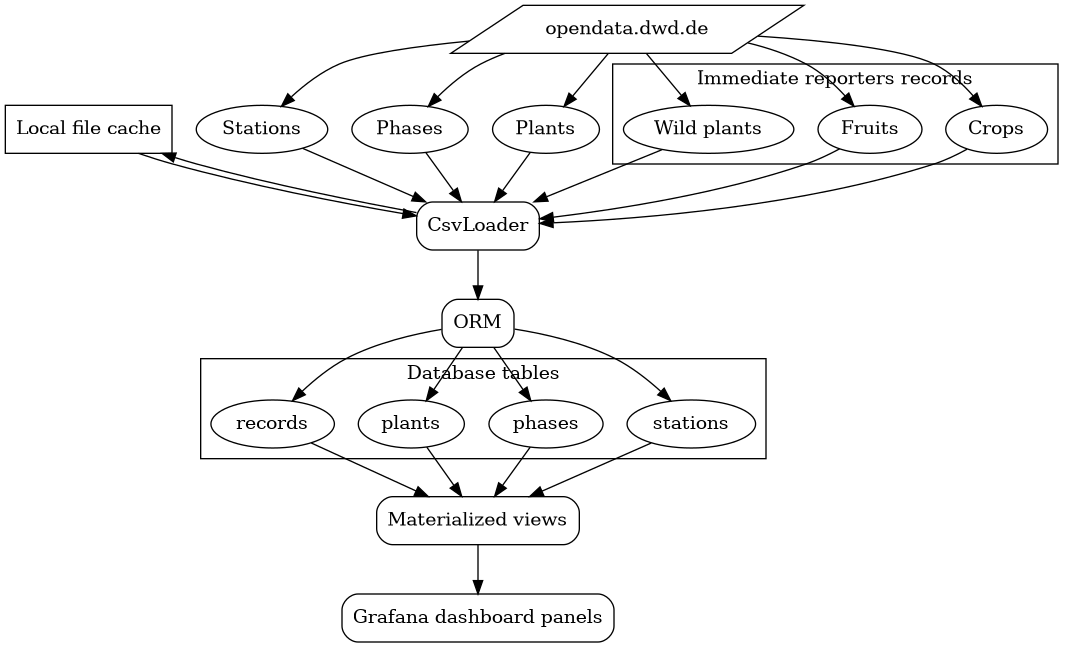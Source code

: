 @startuml diagram
skinparam componentStyle uml1

digraph dfd {
    ' stream [label="Stream"]

    dwd_cache [label="Local file cache" shape=box]

    dwd_cache -> dwd_loader
    dwd_loader -> dwd_cache

    ' subgraph cluster_streams {
    '     label = "Streams"

        ' subgraph cluster_generic_stream {
        '     label = "Generic stream"

        '     generic_stream_inputs [label="Inputs"]
        '     abstract_loader [label="Abstract loader" shape=Mrecord]

        '     generic_stream_inputs -> abstract_loader
        ' }

        ' subgraph cluster_dwd_stream {
        '     label = "dwd-phenology"

            dwd_stations [label="Stations"]
            dwd_phases [label="Phases"]
            dwd_plants [label="Plants"]

            dwd_loader [label="CsvLoader" shape=Mrecord]

            dwd_stations -> dwd_loader
            dwd_phases -> dwd_loader
            dwd_plants -> dwd_loader

            subgraph cluster_dwd_stream_sources {
                label = "Immediate reporters records"

                dwd_source1 [label="Crops"]
                dwd_source2 [label="Fruits"]
                dwd_source3 [label="Wild plants"]
            }

            dwd_source1 -> dwd_loader
            dwd_source2 -> dwd_loader
            dwd_source3 -> dwd_loader
        ' }

    ' }

    dwd_source [label="opendata.dwd.de" shape=parallelogram]

    dwd_source -> dwd_plants
    dwd_source -> dwd_phases
    dwd_source -> dwd_stations
    dwd_source -> dwd_source1
    dwd_source -> dwd_source2
    dwd_source -> dwd_source3

    orm [label="ORM" shape=Mrecord]

    subgraph cluster_database {
        label = "Database tables"

        ' subgraph cluster_dwd_tables {
        '     label = "dwd-phenology tables"

            dwd_table_stations [label="stations"]
            dwd_table_phases [label="phases"]
            dwd_table_plants [label="plants"]
            dwd_table_records [label="records"]
        ' }

        ' stream_source_table [label="<stream source table>"]
    }

    dwd_loader -> orm
    ' abstract_loader -> orm
    orm -> dwd_table_stations
    orm -> dwd_table_phases
    orm -> dwd_table_plants
    orm -> dwd_table_records
    ' orm -> stream_source_table

    views [label="Materialized views" shape=Mrecord]

    dwd_table_stations -> views
    dwd_table_phases -> views
    dwd_table_plants -> views
    dwd_table_records -> views

    grafana [label="Grafana dashboard panels" shape=Mrecord]

    views -> grafana
}

@enduml
